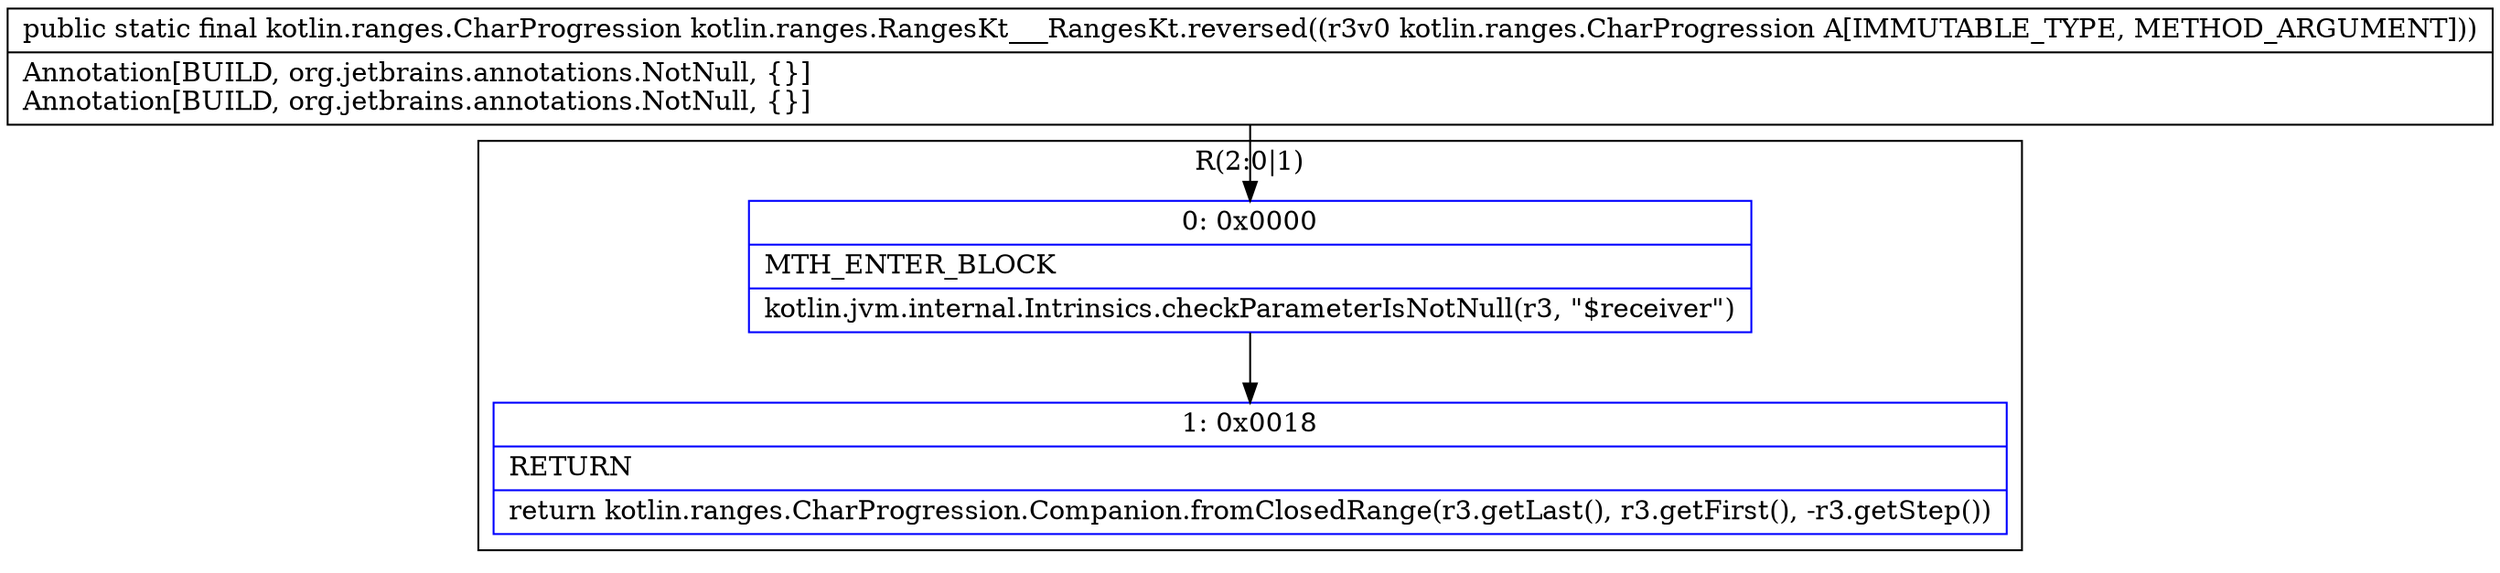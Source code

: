 digraph "CFG forkotlin.ranges.RangesKt___RangesKt.reversed(Lkotlin\/ranges\/CharProgression;)Lkotlin\/ranges\/CharProgression;" {
subgraph cluster_Region_365876888 {
label = "R(2:0|1)";
node [shape=record,color=blue];
Node_0 [shape=record,label="{0\:\ 0x0000|MTH_ENTER_BLOCK\l|kotlin.jvm.internal.Intrinsics.checkParameterIsNotNull(r3, \"$receiver\")\l}"];
Node_1 [shape=record,label="{1\:\ 0x0018|RETURN\l|return kotlin.ranges.CharProgression.Companion.fromClosedRange(r3.getLast(), r3.getFirst(), \-r3.getStep())\l}"];
}
MethodNode[shape=record,label="{public static final kotlin.ranges.CharProgression kotlin.ranges.RangesKt___RangesKt.reversed((r3v0 kotlin.ranges.CharProgression A[IMMUTABLE_TYPE, METHOD_ARGUMENT]))  | Annotation[BUILD, org.jetbrains.annotations.NotNull, \{\}]\lAnnotation[BUILD, org.jetbrains.annotations.NotNull, \{\}]\l}"];
MethodNode -> Node_0;
Node_0 -> Node_1;
}

